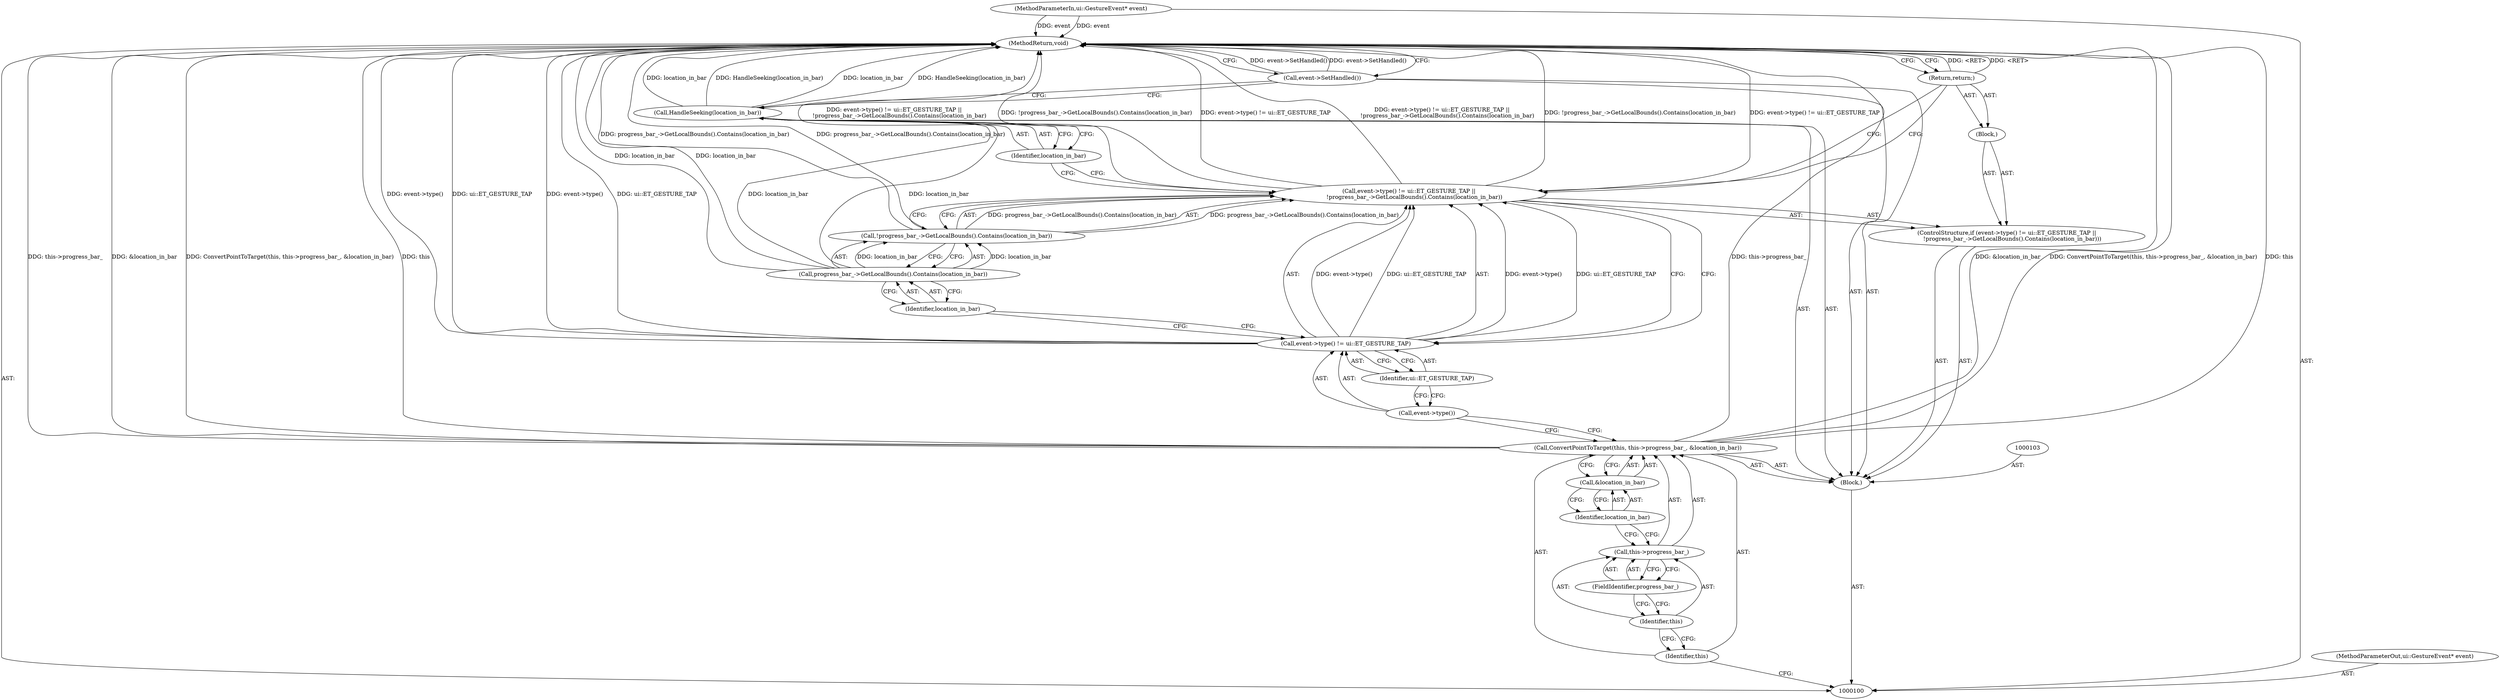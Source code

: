 digraph "1_Chrome_c25b198675380f713a56649c857b4367601d4a3d_9" {
"1000124" [label="(MethodReturn,void)"];
"1000101" [label="(MethodParameterIn,ui::GestureEvent* event)"];
"1000173" [label="(MethodParameterOut,ui::GestureEvent* event)"];
"1000102" [label="(Block,)"];
"1000123" [label="(Call,event->SetHandled())"];
"1000104" [label="(Call,ConvertPointToTarget(this, this->progress_bar_, &location_in_bar))"];
"1000105" [label="(Identifier,this)"];
"1000106" [label="(Call,this->progress_bar_)"];
"1000107" [label="(Identifier,this)"];
"1000108" [label="(FieldIdentifier,progress_bar_)"];
"1000109" [label="(Call,&location_in_bar)"];
"1000110" [label="(Identifier,location_in_bar)"];
"1000111" [label="(ControlStructure,if (event->type() != ui::ET_GESTURE_TAP ||\n      !progress_bar_->GetLocalBounds().Contains(location_in_bar)))"];
"1000115" [label="(Identifier,ui::ET_GESTURE_TAP)"];
"1000112" [label="(Call,event->type() != ui::ET_GESTURE_TAP ||\n      !progress_bar_->GetLocalBounds().Contains(location_in_bar))"];
"1000113" [label="(Call,event->type() != ui::ET_GESTURE_TAP)"];
"1000114" [label="(Call,event->type())"];
"1000118" [label="(Identifier,location_in_bar)"];
"1000116" [label="(Call,!progress_bar_->GetLocalBounds().Contains(location_in_bar))"];
"1000119" [label="(Block,)"];
"1000117" [label="(Call,progress_bar_->GetLocalBounds().Contains(location_in_bar))"];
"1000120" [label="(Return,return;)"];
"1000122" [label="(Identifier,location_in_bar)"];
"1000121" [label="(Call,HandleSeeking(location_in_bar))"];
"1000124" -> "1000100"  [label="AST: "];
"1000124" -> "1000120"  [label="CFG: "];
"1000124" -> "1000123"  [label="CFG: "];
"1000116" -> "1000124"  [label="DDG: progress_bar_->GetLocalBounds().Contains(location_in_bar)"];
"1000104" -> "1000124"  [label="DDG: ConvertPointToTarget(this, this->progress_bar_, &location_in_bar)"];
"1000104" -> "1000124"  [label="DDG: this"];
"1000104" -> "1000124"  [label="DDG: this->progress_bar_"];
"1000104" -> "1000124"  [label="DDG: &location_in_bar"];
"1000113" -> "1000124"  [label="DDG: event->type()"];
"1000113" -> "1000124"  [label="DDG: ui::ET_GESTURE_TAP"];
"1000123" -> "1000124"  [label="DDG: event->SetHandled()"];
"1000117" -> "1000124"  [label="DDG: location_in_bar"];
"1000112" -> "1000124"  [label="DDG: event->type() != ui::ET_GESTURE_TAP ||\n      !progress_bar_->GetLocalBounds().Contains(location_in_bar)"];
"1000112" -> "1000124"  [label="DDG: !progress_bar_->GetLocalBounds().Contains(location_in_bar)"];
"1000112" -> "1000124"  [label="DDG: event->type() != ui::ET_GESTURE_TAP"];
"1000121" -> "1000124"  [label="DDG: location_in_bar"];
"1000121" -> "1000124"  [label="DDG: HandleSeeking(location_in_bar)"];
"1000101" -> "1000124"  [label="DDG: event"];
"1000120" -> "1000124"  [label="DDG: <RET>"];
"1000101" -> "1000100"  [label="AST: "];
"1000101" -> "1000124"  [label="DDG: event"];
"1000173" -> "1000100"  [label="AST: "];
"1000102" -> "1000100"  [label="AST: "];
"1000103" -> "1000102"  [label="AST: "];
"1000104" -> "1000102"  [label="AST: "];
"1000111" -> "1000102"  [label="AST: "];
"1000121" -> "1000102"  [label="AST: "];
"1000123" -> "1000102"  [label="AST: "];
"1000123" -> "1000102"  [label="AST: "];
"1000123" -> "1000121"  [label="CFG: "];
"1000124" -> "1000123"  [label="CFG: "];
"1000123" -> "1000124"  [label="DDG: event->SetHandled()"];
"1000104" -> "1000102"  [label="AST: "];
"1000104" -> "1000109"  [label="CFG: "];
"1000105" -> "1000104"  [label="AST: "];
"1000106" -> "1000104"  [label="AST: "];
"1000109" -> "1000104"  [label="AST: "];
"1000114" -> "1000104"  [label="CFG: "];
"1000104" -> "1000124"  [label="DDG: ConvertPointToTarget(this, this->progress_bar_, &location_in_bar)"];
"1000104" -> "1000124"  [label="DDG: this"];
"1000104" -> "1000124"  [label="DDG: this->progress_bar_"];
"1000104" -> "1000124"  [label="DDG: &location_in_bar"];
"1000105" -> "1000104"  [label="AST: "];
"1000105" -> "1000100"  [label="CFG: "];
"1000107" -> "1000105"  [label="CFG: "];
"1000106" -> "1000104"  [label="AST: "];
"1000106" -> "1000108"  [label="CFG: "];
"1000107" -> "1000106"  [label="AST: "];
"1000108" -> "1000106"  [label="AST: "];
"1000110" -> "1000106"  [label="CFG: "];
"1000107" -> "1000106"  [label="AST: "];
"1000107" -> "1000105"  [label="CFG: "];
"1000108" -> "1000107"  [label="CFG: "];
"1000108" -> "1000106"  [label="AST: "];
"1000108" -> "1000107"  [label="CFG: "];
"1000106" -> "1000108"  [label="CFG: "];
"1000109" -> "1000104"  [label="AST: "];
"1000109" -> "1000110"  [label="CFG: "];
"1000110" -> "1000109"  [label="AST: "];
"1000104" -> "1000109"  [label="CFG: "];
"1000110" -> "1000109"  [label="AST: "];
"1000110" -> "1000106"  [label="CFG: "];
"1000109" -> "1000110"  [label="CFG: "];
"1000111" -> "1000102"  [label="AST: "];
"1000112" -> "1000111"  [label="AST: "];
"1000119" -> "1000111"  [label="AST: "];
"1000115" -> "1000113"  [label="AST: "];
"1000115" -> "1000114"  [label="CFG: "];
"1000113" -> "1000115"  [label="CFG: "];
"1000112" -> "1000111"  [label="AST: "];
"1000112" -> "1000113"  [label="CFG: "];
"1000112" -> "1000116"  [label="CFG: "];
"1000113" -> "1000112"  [label="AST: "];
"1000116" -> "1000112"  [label="AST: "];
"1000120" -> "1000112"  [label="CFG: "];
"1000122" -> "1000112"  [label="CFG: "];
"1000112" -> "1000124"  [label="DDG: event->type() != ui::ET_GESTURE_TAP ||\n      !progress_bar_->GetLocalBounds().Contains(location_in_bar)"];
"1000112" -> "1000124"  [label="DDG: !progress_bar_->GetLocalBounds().Contains(location_in_bar)"];
"1000112" -> "1000124"  [label="DDG: event->type() != ui::ET_GESTURE_TAP"];
"1000113" -> "1000112"  [label="DDG: event->type()"];
"1000113" -> "1000112"  [label="DDG: ui::ET_GESTURE_TAP"];
"1000116" -> "1000112"  [label="DDG: progress_bar_->GetLocalBounds().Contains(location_in_bar)"];
"1000113" -> "1000112"  [label="AST: "];
"1000113" -> "1000115"  [label="CFG: "];
"1000114" -> "1000113"  [label="AST: "];
"1000115" -> "1000113"  [label="AST: "];
"1000118" -> "1000113"  [label="CFG: "];
"1000112" -> "1000113"  [label="CFG: "];
"1000113" -> "1000124"  [label="DDG: event->type()"];
"1000113" -> "1000124"  [label="DDG: ui::ET_GESTURE_TAP"];
"1000113" -> "1000112"  [label="DDG: event->type()"];
"1000113" -> "1000112"  [label="DDG: ui::ET_GESTURE_TAP"];
"1000114" -> "1000113"  [label="AST: "];
"1000114" -> "1000104"  [label="CFG: "];
"1000115" -> "1000114"  [label="CFG: "];
"1000118" -> "1000117"  [label="AST: "];
"1000118" -> "1000113"  [label="CFG: "];
"1000117" -> "1000118"  [label="CFG: "];
"1000116" -> "1000112"  [label="AST: "];
"1000116" -> "1000117"  [label="CFG: "];
"1000117" -> "1000116"  [label="AST: "];
"1000112" -> "1000116"  [label="CFG: "];
"1000116" -> "1000124"  [label="DDG: progress_bar_->GetLocalBounds().Contains(location_in_bar)"];
"1000116" -> "1000112"  [label="DDG: progress_bar_->GetLocalBounds().Contains(location_in_bar)"];
"1000117" -> "1000116"  [label="DDG: location_in_bar"];
"1000119" -> "1000111"  [label="AST: "];
"1000120" -> "1000119"  [label="AST: "];
"1000117" -> "1000116"  [label="AST: "];
"1000117" -> "1000118"  [label="CFG: "];
"1000118" -> "1000117"  [label="AST: "];
"1000116" -> "1000117"  [label="CFG: "];
"1000117" -> "1000124"  [label="DDG: location_in_bar"];
"1000117" -> "1000116"  [label="DDG: location_in_bar"];
"1000117" -> "1000121"  [label="DDG: location_in_bar"];
"1000120" -> "1000119"  [label="AST: "];
"1000120" -> "1000112"  [label="CFG: "];
"1000124" -> "1000120"  [label="CFG: "];
"1000120" -> "1000124"  [label="DDG: <RET>"];
"1000122" -> "1000121"  [label="AST: "];
"1000122" -> "1000112"  [label="CFG: "];
"1000121" -> "1000122"  [label="CFG: "];
"1000121" -> "1000102"  [label="AST: "];
"1000121" -> "1000122"  [label="CFG: "];
"1000122" -> "1000121"  [label="AST: "];
"1000123" -> "1000121"  [label="CFG: "];
"1000121" -> "1000124"  [label="DDG: location_in_bar"];
"1000121" -> "1000124"  [label="DDG: HandleSeeking(location_in_bar)"];
"1000117" -> "1000121"  [label="DDG: location_in_bar"];
}
